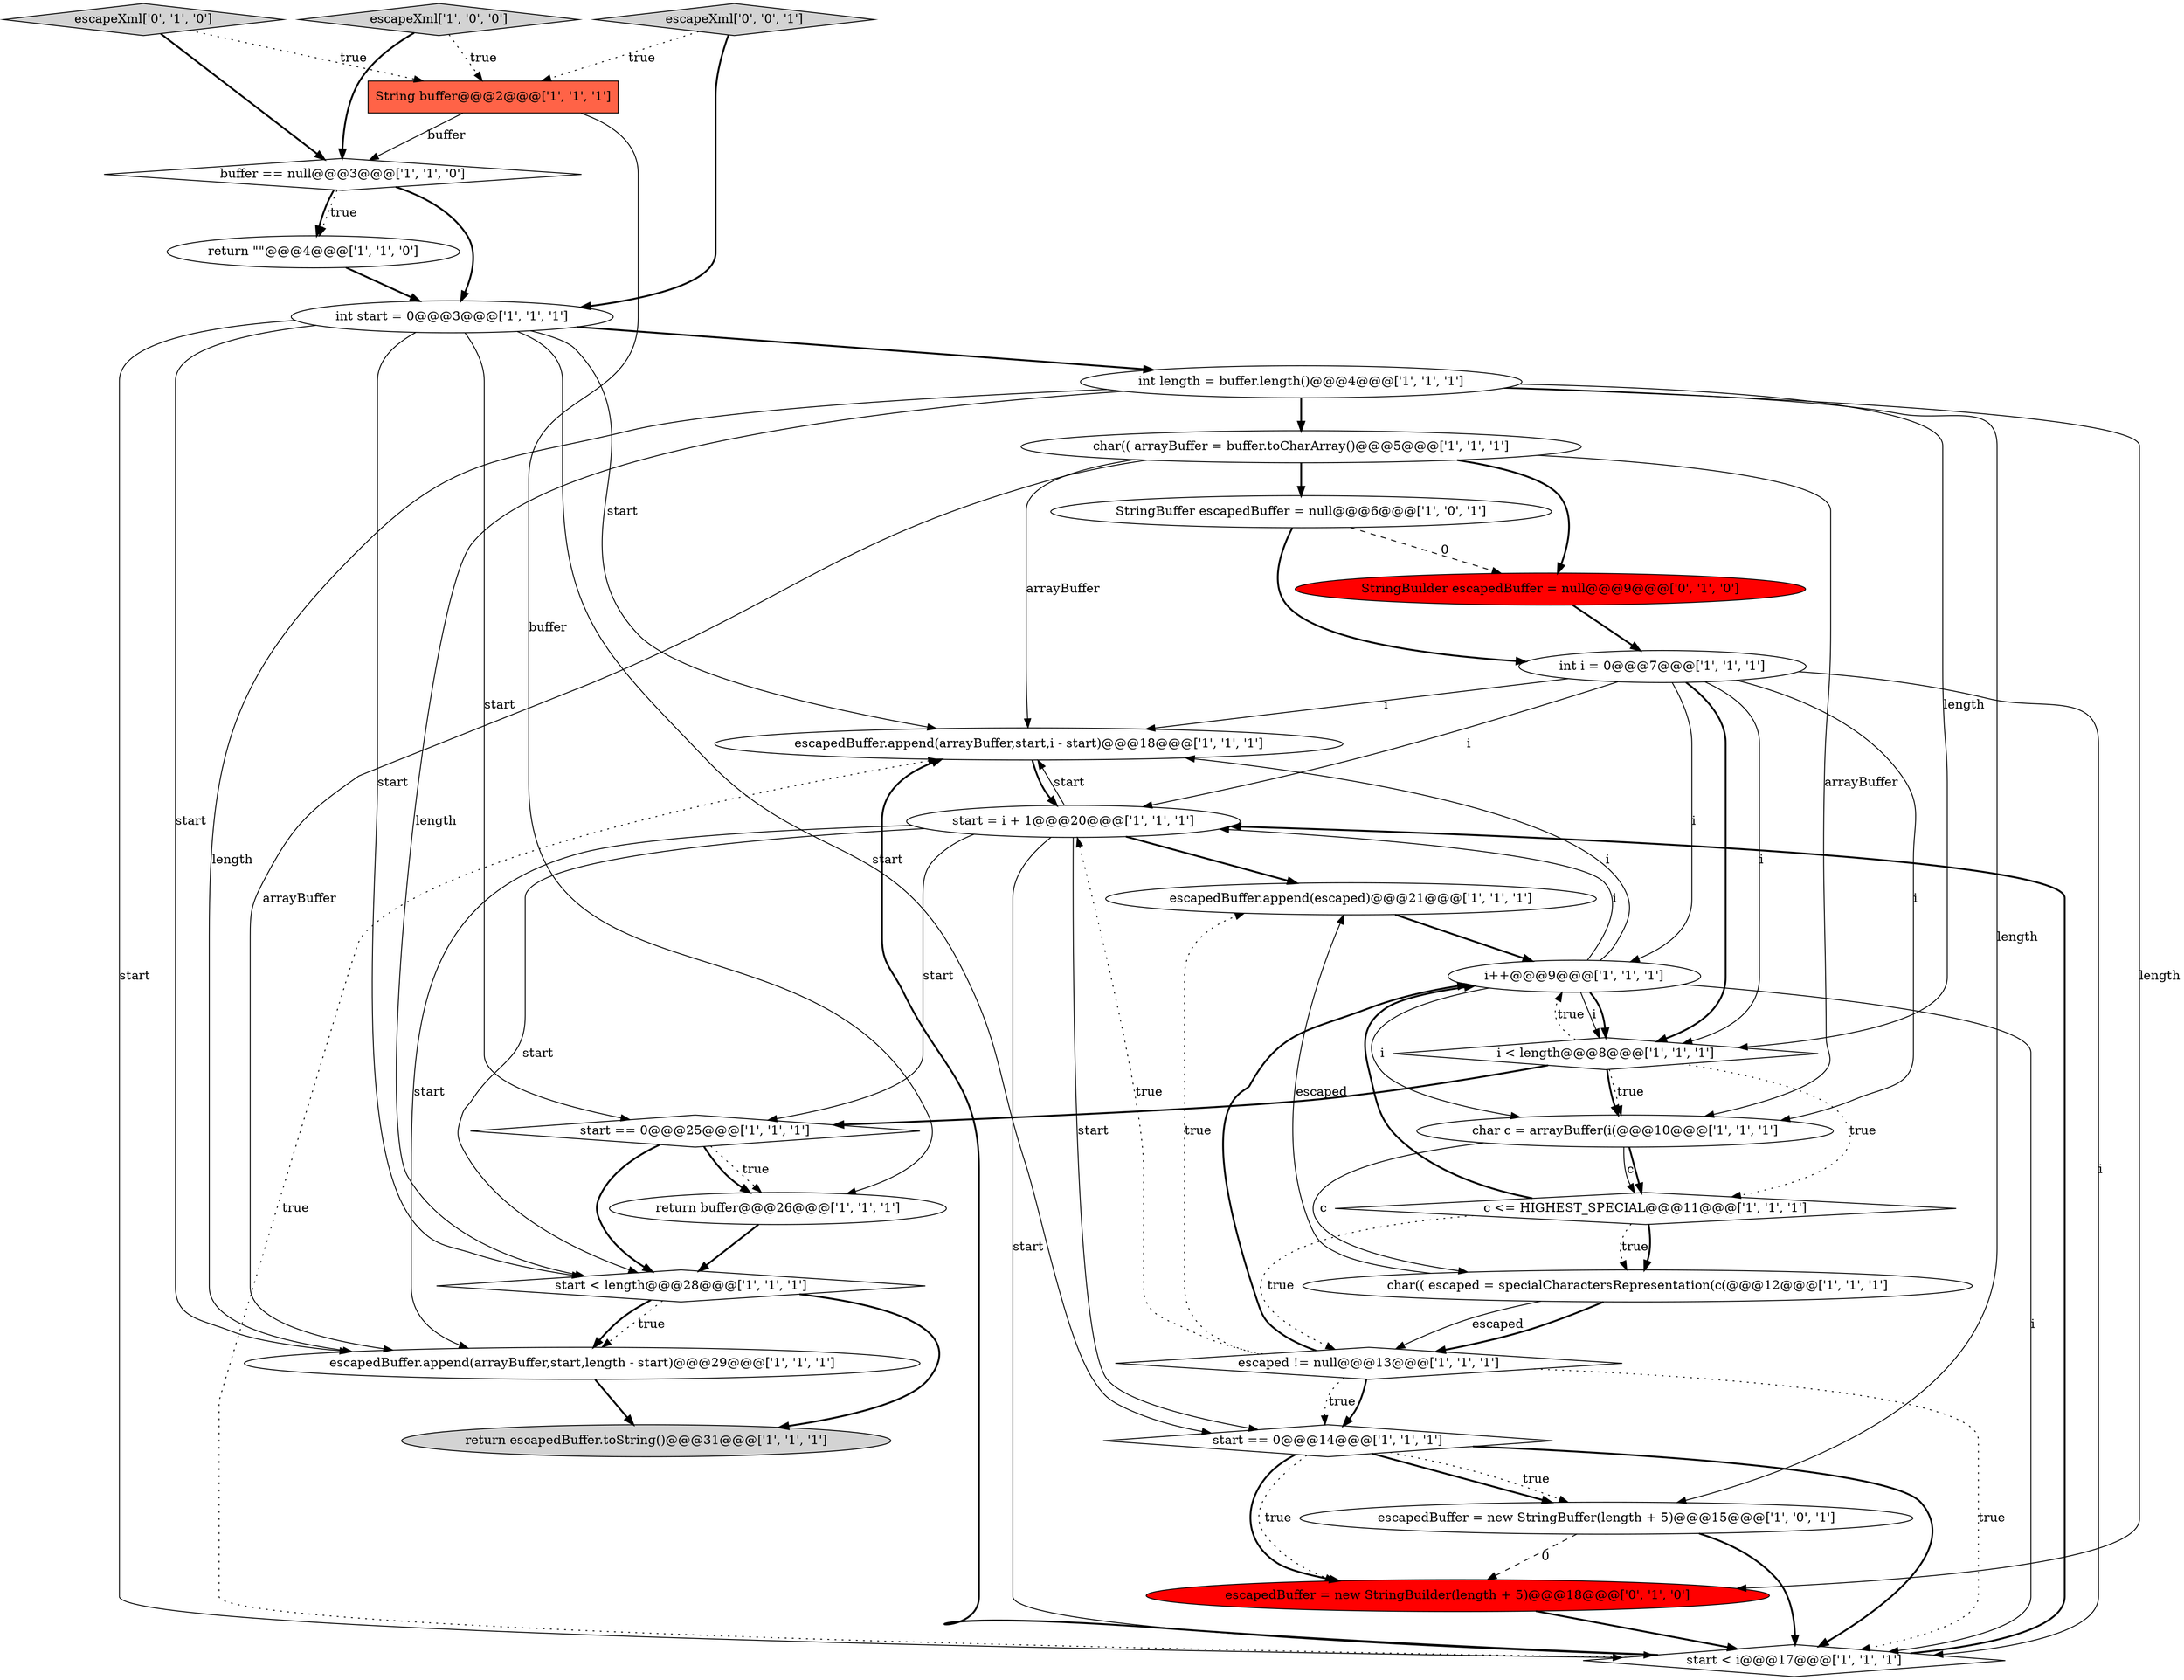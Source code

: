 digraph {
27 [style = filled, label = "StringBuilder escapedBuffer = null@@@9@@@['0', '1', '0']", fillcolor = red, shape = ellipse image = "AAA1AAABBB2BBB"];
11 [style = filled, label = "StringBuffer escapedBuffer = null@@@6@@@['1', '0', '1']", fillcolor = white, shape = ellipse image = "AAA0AAABBB1BBB"];
15 [style = filled, label = "return \"\"@@@4@@@['1', '1', '0']", fillcolor = white, shape = ellipse image = "AAA0AAABBB1BBB"];
12 [style = filled, label = "escaped != null@@@13@@@['1', '1', '1']", fillcolor = white, shape = diamond image = "AAA0AAABBB1BBB"];
6 [style = filled, label = "escapedBuffer = new StringBuffer(length + 5)@@@15@@@['1', '0', '1']", fillcolor = white, shape = ellipse image = "AAA0AAABBB1BBB"];
0 [style = filled, label = "escapedBuffer.append(arrayBuffer,start,i - start)@@@18@@@['1', '1', '1']", fillcolor = white, shape = ellipse image = "AAA0AAABBB1BBB"];
21 [style = filled, label = "char(( escaped = specialCharactersRepresentation(c(@@@12@@@['1', '1', '1']", fillcolor = white, shape = ellipse image = "AAA0AAABBB1BBB"];
18 [style = filled, label = "char c = arrayBuffer(i(@@@10@@@['1', '1', '1']", fillcolor = white, shape = ellipse image = "AAA0AAABBB1BBB"];
20 [style = filled, label = "int start = 0@@@3@@@['1', '1', '1']", fillcolor = white, shape = ellipse image = "AAA0AAABBB1BBB"];
2 [style = filled, label = "start < length@@@28@@@['1', '1', '1']", fillcolor = white, shape = diamond image = "AAA0AAABBB1BBB"];
7 [style = filled, label = "c <= HIGHEST_SPECIAL@@@11@@@['1', '1', '1']", fillcolor = white, shape = diamond image = "AAA0AAABBB1BBB"];
14 [style = filled, label = "start = i + 1@@@20@@@['1', '1', '1']", fillcolor = white, shape = ellipse image = "AAA0AAABBB1BBB"];
22 [style = filled, label = "return escapedBuffer.toString()@@@31@@@['1', '1', '1']", fillcolor = lightgray, shape = ellipse image = "AAA0AAABBB1BBB"];
10 [style = filled, label = "int length = buffer.length()@@@4@@@['1', '1', '1']", fillcolor = white, shape = ellipse image = "AAA0AAABBB1BBB"];
16 [style = filled, label = "i++@@@9@@@['1', '1', '1']", fillcolor = white, shape = ellipse image = "AAA0AAABBB1BBB"];
3 [style = filled, label = "escapedBuffer.append(escaped)@@@21@@@['1', '1', '1']", fillcolor = white, shape = ellipse image = "AAA0AAABBB1BBB"];
19 [style = filled, label = "String buffer@@@2@@@['1', '1', '1']", fillcolor = tomato, shape = box image = "AAA0AAABBB1BBB"];
26 [style = filled, label = "escapedBuffer = new StringBuilder(length + 5)@@@18@@@['0', '1', '0']", fillcolor = red, shape = ellipse image = "AAA1AAABBB2BBB"];
1 [style = filled, label = "return buffer@@@26@@@['1', '1', '1']", fillcolor = white, shape = ellipse image = "AAA0AAABBB1BBB"];
29 [style = filled, label = "escapeXml['0', '0', '1']", fillcolor = lightgray, shape = diamond image = "AAA0AAABBB3BBB"];
25 [style = filled, label = "start < i@@@17@@@['1', '1', '1']", fillcolor = white, shape = diamond image = "AAA0AAABBB1BBB"];
24 [style = filled, label = "escapeXml['1', '0', '0']", fillcolor = lightgray, shape = diamond image = "AAA0AAABBB1BBB"];
23 [style = filled, label = "escapedBuffer.append(arrayBuffer,start,length - start)@@@29@@@['1', '1', '1']", fillcolor = white, shape = ellipse image = "AAA0AAABBB1BBB"];
17 [style = filled, label = "buffer == null@@@3@@@['1', '1', '0']", fillcolor = white, shape = diamond image = "AAA0AAABBB1BBB"];
13 [style = filled, label = "char(( arrayBuffer = buffer.toCharArray()@@@5@@@['1', '1', '1']", fillcolor = white, shape = ellipse image = "AAA0AAABBB1BBB"];
5 [style = filled, label = "int i = 0@@@7@@@['1', '1', '1']", fillcolor = white, shape = ellipse image = "AAA0AAABBB1BBB"];
28 [style = filled, label = "escapeXml['0', '1', '0']", fillcolor = lightgray, shape = diamond image = "AAA0AAABBB2BBB"];
4 [style = filled, label = "start == 0@@@25@@@['1', '1', '1']", fillcolor = white, shape = diamond image = "AAA0AAABBB1BBB"];
8 [style = filled, label = "start == 0@@@14@@@['1', '1', '1']", fillcolor = white, shape = diamond image = "AAA0AAABBB1BBB"];
9 [style = filled, label = "i < length@@@8@@@['1', '1', '1']", fillcolor = white, shape = diamond image = "AAA0AAABBB1BBB"];
13->0 [style = solid, label="arrayBuffer"];
14->3 [style = bold, label=""];
5->9 [style = bold, label=""];
4->1 [style = dotted, label="true"];
12->8 [style = dotted, label="true"];
20->8 [style = solid, label="start"];
10->23 [style = solid, label="length"];
2->23 [style = dotted, label="true"];
16->9 [style = solid, label="i"];
8->6 [style = bold, label=""];
19->1 [style = solid, label="buffer"];
28->19 [style = dotted, label="true"];
25->14 [style = bold, label=""];
3->16 [style = bold, label=""];
18->7 [style = solid, label="c"];
2->23 [style = bold, label=""];
0->14 [style = bold, label=""];
17->15 [style = dotted, label="true"];
23->22 [style = bold, label=""];
6->26 [style = dashed, label="0"];
15->20 [style = bold, label=""];
7->16 [style = bold, label=""];
24->17 [style = bold, label=""];
14->0 [style = solid, label="start"];
27->5 [style = bold, label=""];
14->4 [style = solid, label="start"];
16->9 [style = bold, label=""];
17->20 [style = bold, label=""];
19->17 [style = solid, label="buffer"];
5->9 [style = solid, label="i"];
12->3 [style = dotted, label="true"];
5->16 [style = solid, label="i"];
10->26 [style = solid, label="length"];
18->21 [style = solid, label="c"];
21->12 [style = solid, label="escaped"];
5->14 [style = solid, label="i"];
4->2 [style = bold, label=""];
13->11 [style = bold, label=""];
7->12 [style = dotted, label="true"];
29->20 [style = bold, label=""];
21->3 [style = solid, label="escaped"];
17->15 [style = bold, label=""];
14->2 [style = solid, label="start"];
24->19 [style = dotted, label="true"];
5->25 [style = solid, label="i"];
18->7 [style = bold, label=""];
7->21 [style = dotted, label="true"];
12->25 [style = dotted, label="true"];
29->19 [style = dotted, label="true"];
16->0 [style = solid, label="i"];
25->0 [style = bold, label=""];
21->12 [style = bold, label=""];
11->5 [style = bold, label=""];
13->27 [style = bold, label=""];
9->18 [style = bold, label=""];
8->6 [style = dotted, label="true"];
10->2 [style = solid, label="length"];
10->13 [style = bold, label=""];
10->6 [style = solid, label="length"];
14->8 [style = solid, label="start"];
12->8 [style = bold, label=""];
5->18 [style = solid, label="i"];
14->25 [style = solid, label="start"];
28->17 [style = bold, label=""];
4->1 [style = bold, label=""];
1->2 [style = bold, label=""];
11->27 [style = dashed, label="0"];
9->16 [style = dotted, label="true"];
9->7 [style = dotted, label="true"];
8->26 [style = dotted, label="true"];
20->2 [style = solid, label="start"];
20->4 [style = solid, label="start"];
20->25 [style = solid, label="start"];
10->9 [style = solid, label="length"];
9->4 [style = bold, label=""];
26->25 [style = bold, label=""];
20->0 [style = solid, label="start"];
25->0 [style = dotted, label="true"];
12->16 [style = bold, label=""];
13->23 [style = solid, label="arrayBuffer"];
16->18 [style = solid, label="i"];
14->23 [style = solid, label="start"];
16->25 [style = solid, label="i"];
20->10 [style = bold, label=""];
12->14 [style = dotted, label="true"];
13->18 [style = solid, label="arrayBuffer"];
16->14 [style = solid, label="i"];
5->0 [style = solid, label="i"];
7->21 [style = bold, label=""];
9->18 [style = dotted, label="true"];
2->22 [style = bold, label=""];
8->25 [style = bold, label=""];
20->23 [style = solid, label="start"];
6->25 [style = bold, label=""];
8->26 [style = bold, label=""];
}
